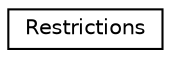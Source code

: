 digraph "Иерархия классов. Графический вид."
{
  edge [fontname="Helvetica",fontsize="10",labelfontname="Helvetica",labelfontsize="10"];
  node [fontname="Helvetica",fontsize="10",shape=record];
  rankdir="LR";
  Node0 [label="Restrictions",height=0.2,width=0.4,color="black", fillcolor="white", style="filled",URL="$struct_restrictions.html",tooltip="Контейнер, представляющий собой структуру для хранения сработавших ограничений "];
}
